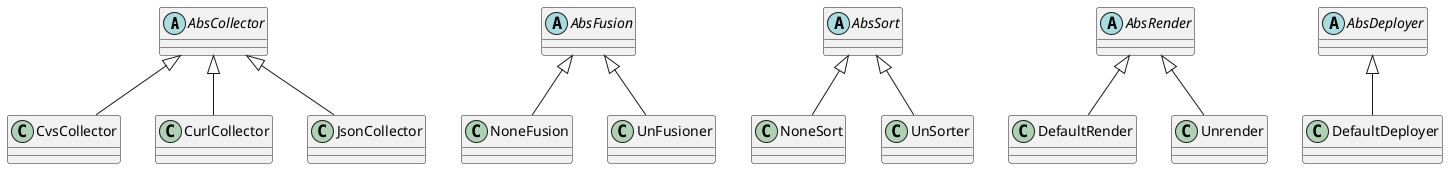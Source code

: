 @startuml

abstract class AbsCollector
abstract class AbsFusion
abstract class AbsSort
abstract class AbsRender
abstract class AbsDeployer

AbsCollector <|-- CvsCollector 
AbsCollector <|-- CurlCollector 
AbsCollector <|-- JsonCollector 

AbsFusion <|-- NoneFusion 
AbsFusion <|-- UnFusioner 

AbsSort <|-- NoneSort 
AbsSort <|-- UnSorter 

AbsRender <|-- DefaultRender 
AbsRender <|-- Unrender 

AbsDeployer <|-- DefaultDeployer  

@enduml
